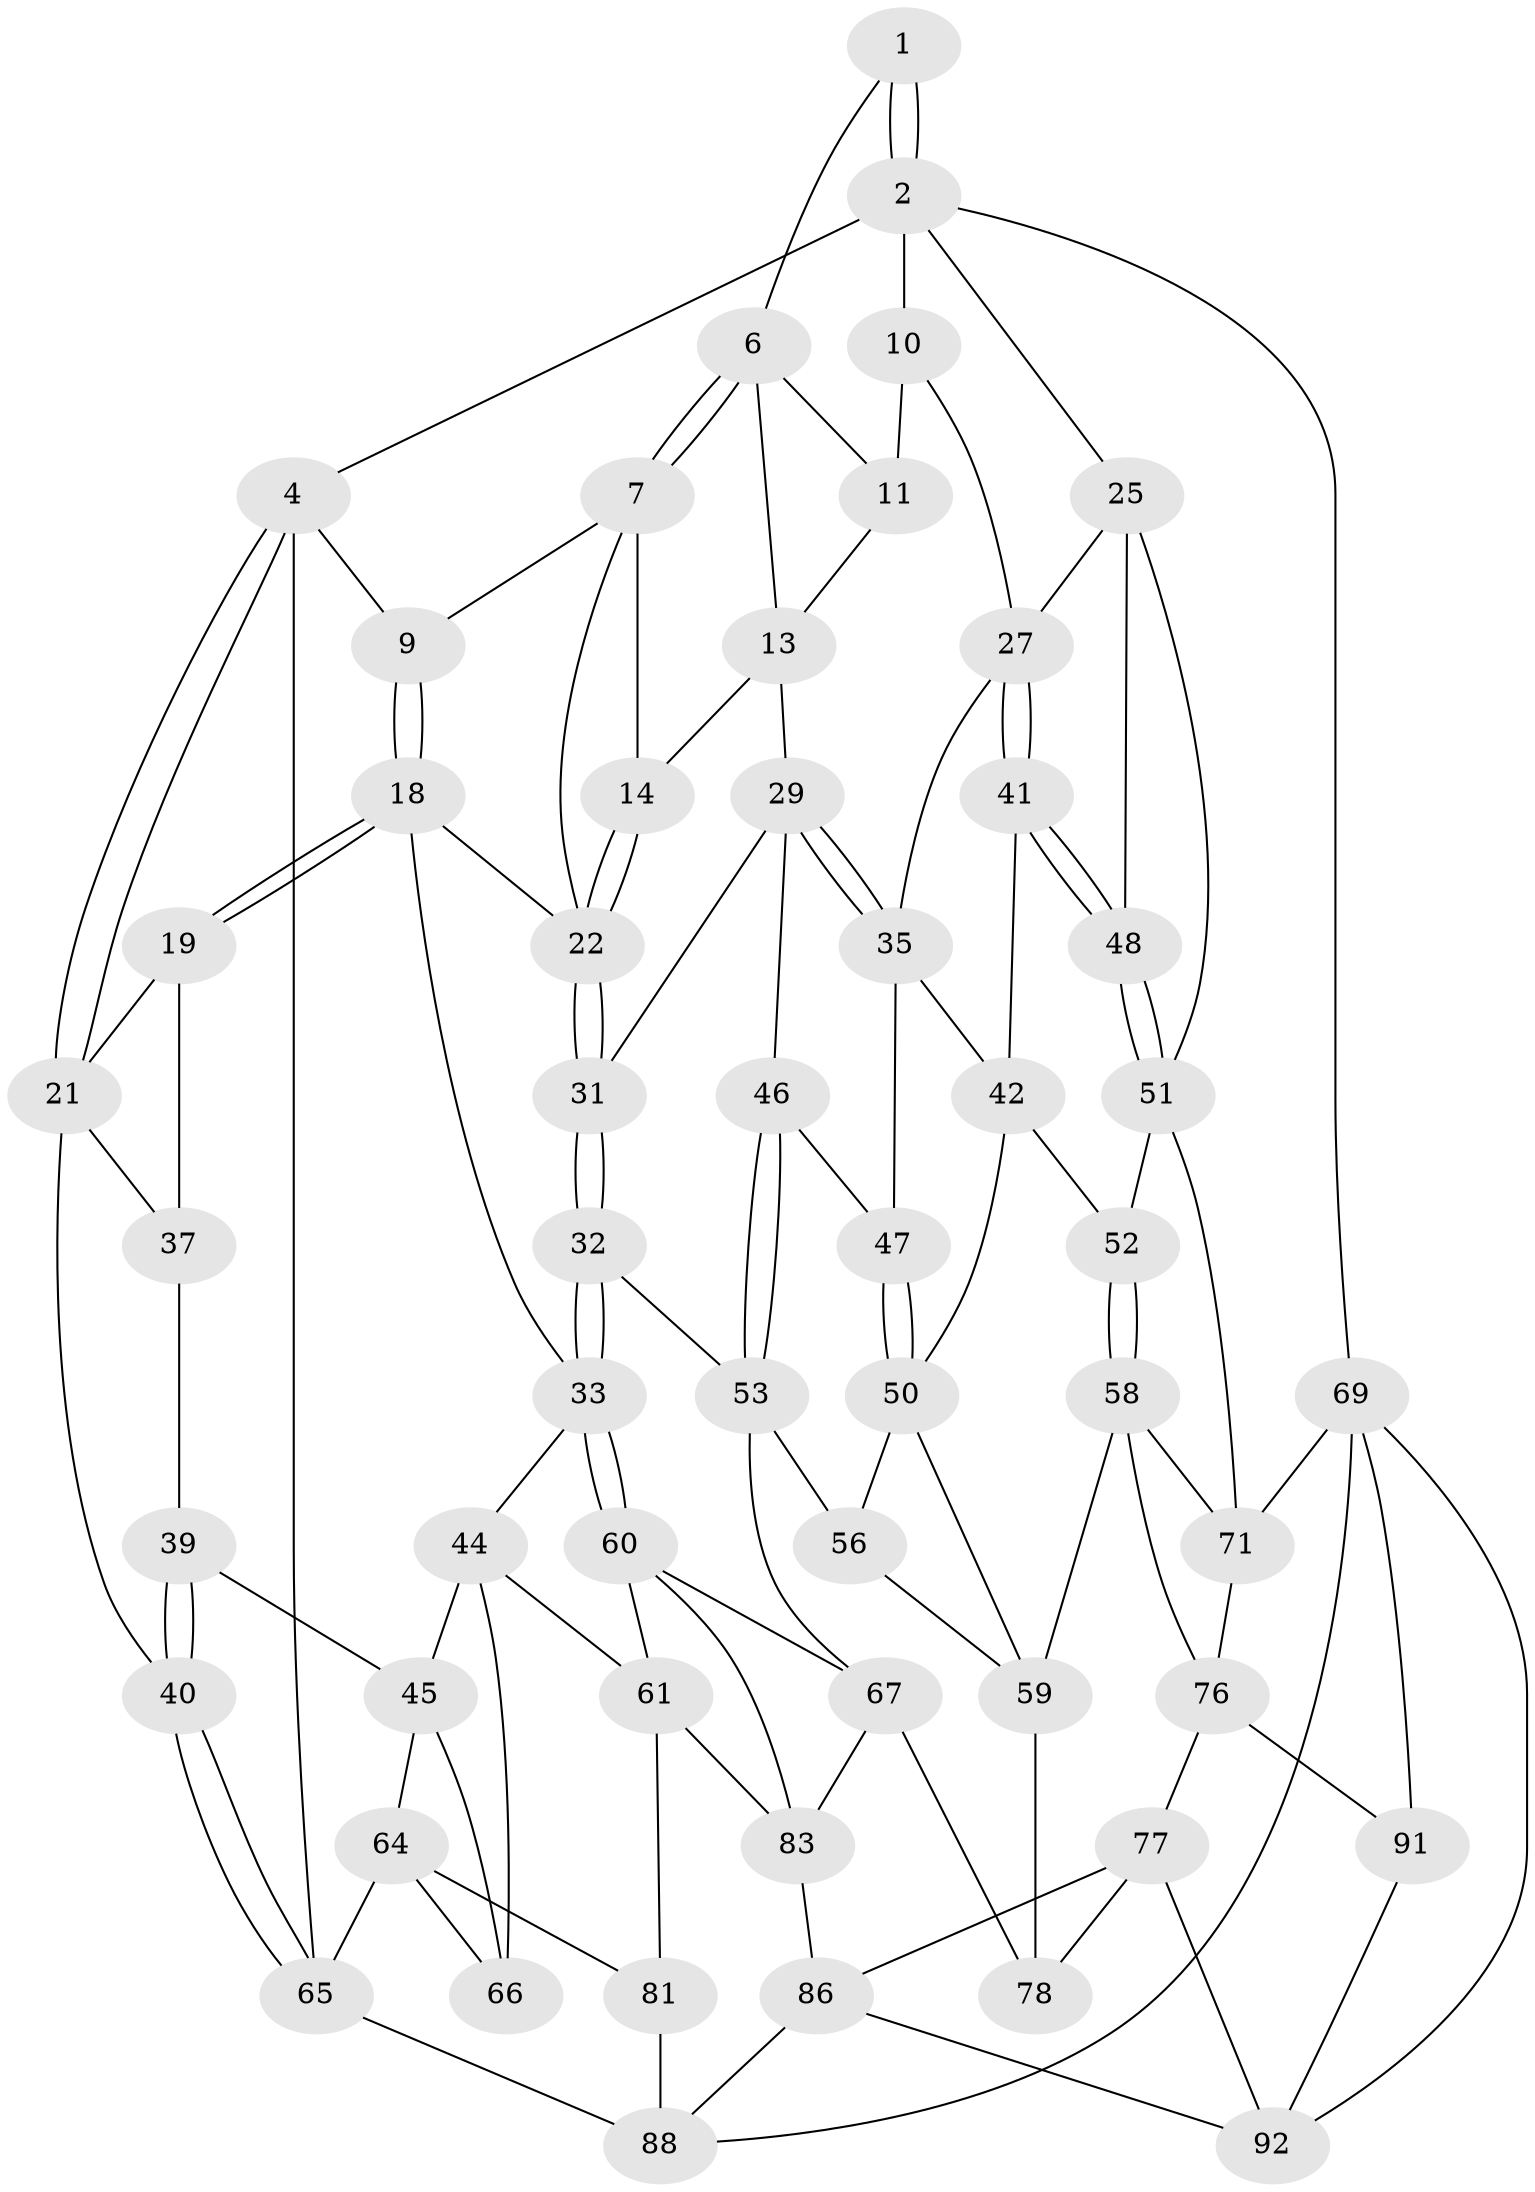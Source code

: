 // original degree distribution, {3: 0.03225806451612903, 5: 0.5268817204301075, 6: 0.21505376344086022, 4: 0.22580645161290322}
// Generated by graph-tools (version 1.1) at 2025/11/02/27/25 16:11:54]
// undirected, 55 vertices, 119 edges
graph export_dot {
graph [start="1"]
  node [color=gray90,style=filled];
  1 [pos="+0.6405062536948478+0"];
  2 [pos="+1+0",super="+3"];
  4 [pos="+0+0",super="+5"];
  6 [pos="+0.6390347290203324+0",super="+12"];
  7 [pos="+0.6177568652691623+0",super="+8"];
  9 [pos="+0.3548979235344994+0.03918464542299708"];
  10 [pos="+0.8814776480552153+0.05204361604040594",super="+17"];
  11 [pos="+0.8613951030595521+0.05828349007867935",super="+15"];
  13 [pos="+0.7257841519155116+0.13058937711687843",super="+16"];
  14 [pos="+0.7039675900659836+0.11230225179338302"];
  18 [pos="+0.31564843564409334+0.16078303818894812",super="+24"];
  19 [pos="+0.29311834721377583+0.15947887540902791",super="+20"];
  21 [pos="+0+0",super="+36"];
  22 [pos="+0.5639804626806304+0.13834496249120323",super="+23"];
  25 [pos="+1+0.12337851834042847",super="+26"];
  27 [pos="+0.9438166114493333+0.20941383133356284",super="+28"];
  29 [pos="+0.7247536326201236+0.2202992404119322",super="+30"];
  31 [pos="+0.6039542044507585+0.2525835812278721"];
  32 [pos="+0.5976526768364818+0.262747279835329"];
  33 [pos="+0.5187332959630112+0.32913348006505055",super="+34"];
  35 [pos="+0.8592091593568374+0.23872193409833453",super="+43"];
  37 [pos="+0.13092509758048176+0.19874939859825447",super="+38"];
  39 [pos="+0.19276152528233273+0.3464433179201392"];
  40 [pos="+0+0.4098909687544328"];
  41 [pos="+0.8903994968186878+0.30747001445550975"];
  42 [pos="+0.8793235378286474+0.3090507765411367",super="+49"];
  44 [pos="+0.29818609184276185+0.3239774249636666",super="+62"];
  45 [pos="+0.22203526180668096+0.3528474624504479",super="+63"];
  46 [pos="+0.7679065205816983+0.30975267891018965"];
  47 [pos="+0.7808084223135733+0.315399006244476"];
  48 [pos="+0.9507823495998887+0.3256075767052639"];
  50 [pos="+0.8061104808967343+0.33728269987728676",super="+55"];
  51 [pos="+0.9582098729458005+0.34896367900070646",super="+54"];
  52 [pos="+0.9000136856882708+0.41625004867827775"];
  53 [pos="+0.706192228567301+0.3887342419681048",super="+57"];
  56 [pos="+0.7826835807582813+0.42300944595858464"];
  58 [pos="+0.898919842794823+0.4258915535045937",super="+75"];
  59 [pos="+0.8882883032513986+0.4281363032370695",super="+73"];
  60 [pos="+0.517016698884838+0.4094257689568995",super="+68"];
  61 [pos="+0.4308881203857729+0.4605739819141969",super="+80"];
  64 [pos="+0.16754524930673456+0.5026233887850453",super="+82"];
  65 [pos="+0+0.4147565203806737",super="+72"];
  66 [pos="+0.29789676181840197+0.5019621300927202"];
  67 [pos="+0.6391646628773843+0.5141332175076483",super="+79"];
  69 [pos="+1+1",super="+70"];
  71 [pos="+1+0.5223968548516498",super="+74"];
  76 [pos="+0.8357947914707677+0.5877164348631684",super="+84"];
  77 [pos="+0.808660203506346+0.5782717372988463",super="+90"];
  78 [pos="+0.7892947227859604+0.5657928533994667"];
  81 [pos="+0.25332668457358715+0.6174915657246477"];
  83 [pos="+0.44762698800581713+0.5819604460931983",super="+85"];
  86 [pos="+0.545400731048633+0.8266318944906805",super="+87"];
  88 [pos="+0.4223967496646921+0.9367029502047297",super="+89"];
  91 [pos="+0.8766286944717586+0.6465398246732403"];
  92 [pos="+0.8184364949438071+0.7235321320582576",super="+93"];
  1 -- 2;
  1 -- 2;
  1 -- 6;
  2 -- 10;
  2 -- 25;
  2 -- 4;
  2 -- 69;
  4 -- 21;
  4 -- 21;
  4 -- 9;
  4 -- 65;
  6 -- 7;
  6 -- 7;
  6 -- 11;
  6 -- 13;
  7 -- 14;
  7 -- 9;
  7 -- 22;
  9 -- 18;
  9 -- 18;
  10 -- 11 [weight=2];
  10 -- 27;
  11 -- 13;
  13 -- 14;
  13 -- 29;
  14 -- 22;
  14 -- 22;
  18 -- 19;
  18 -- 19;
  18 -- 22;
  18 -- 33;
  19 -- 21;
  19 -- 37;
  21 -- 40;
  21 -- 37;
  22 -- 31;
  22 -- 31;
  25 -- 51;
  25 -- 48;
  25 -- 27;
  27 -- 41;
  27 -- 41;
  27 -- 35;
  29 -- 35;
  29 -- 35;
  29 -- 46;
  29 -- 31;
  31 -- 32;
  31 -- 32;
  32 -- 33;
  32 -- 33;
  32 -- 53;
  33 -- 60;
  33 -- 60;
  33 -- 44;
  35 -- 42;
  35 -- 47;
  37 -- 39;
  39 -- 40;
  39 -- 40;
  39 -- 45;
  40 -- 65;
  40 -- 65;
  41 -- 42;
  41 -- 48;
  41 -- 48;
  42 -- 50;
  42 -- 52;
  44 -- 45;
  44 -- 66;
  44 -- 61;
  45 -- 64;
  45 -- 66;
  46 -- 47;
  46 -- 53;
  46 -- 53;
  47 -- 50;
  47 -- 50;
  48 -- 51;
  48 -- 51;
  50 -- 56;
  50 -- 59;
  51 -- 52;
  51 -- 71;
  52 -- 58;
  52 -- 58;
  53 -- 56;
  53 -- 67;
  56 -- 59;
  58 -- 59;
  58 -- 76;
  58 -- 71;
  59 -- 78;
  60 -- 61;
  60 -- 83;
  60 -- 67;
  61 -- 81;
  61 -- 83;
  64 -- 65;
  64 -- 81;
  64 -- 66;
  65 -- 88 [weight=2];
  67 -- 83;
  67 -- 78;
  69 -- 88;
  69 -- 91;
  69 -- 71;
  69 -- 92;
  71 -- 76;
  76 -- 77;
  76 -- 91;
  77 -- 78;
  77 -- 92;
  77 -- 86;
  81 -- 88;
  83 -- 86;
  86 -- 88;
  86 -- 92;
  91 -- 92;
}
